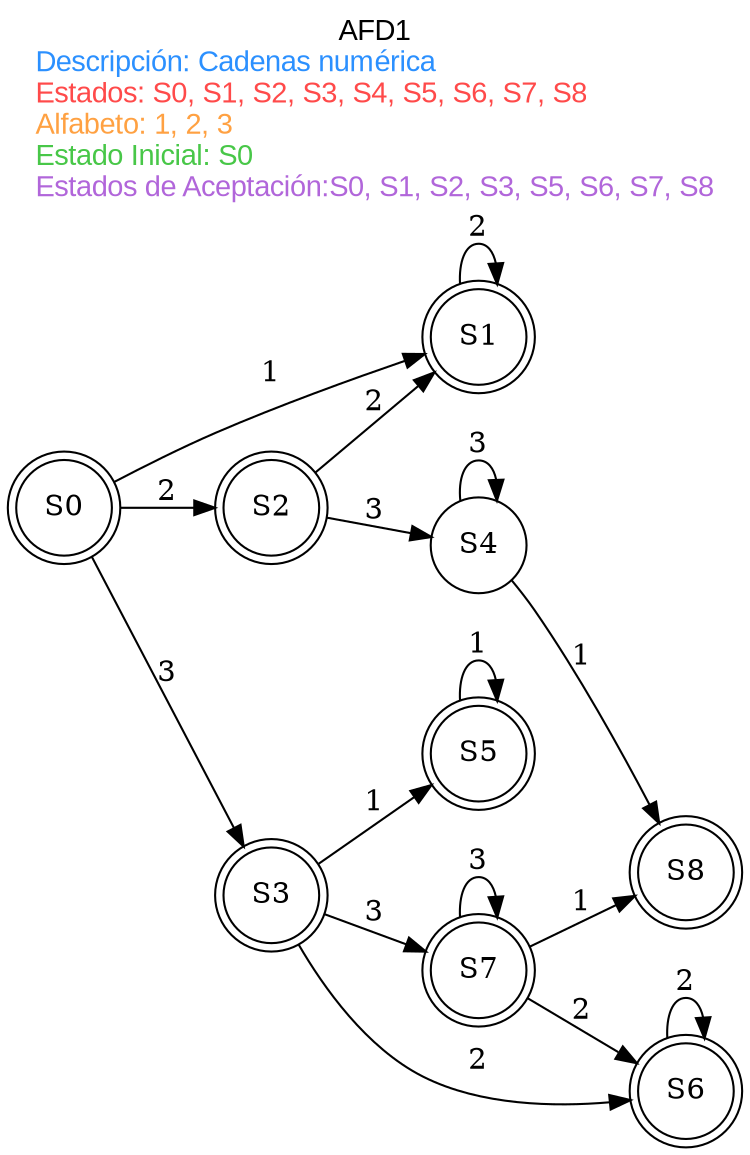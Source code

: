 digraph AFD1 {
	rankdir = LR;
	graph[fontname="Arial" labelloc=t];
	node[shape=circle];
	label=<
		<font color="black">AFD1</font><br/>
		<font color="#2B90FF">Descripción: Cadenas numérica</font><br align="left"/>
		<font color="#FF4A4A">Estados: S0, S1, S2, S3, S4, S5, S6, S7, S8</font><br align="left"/>
		<font color="#FFA142">Alfabeto: 1, 2, 3</font><br align="left"/>
		<font color="#48C748">Estado Inicial: S0</font><br align="left"/>
		<font color="#B166DA">Estados de Aceptación:S0, S1, S2, S3, S5, S6, S7, S8</font><br align="left"/>
	>;
	S0 [label="S0" peripheries=2];
	S1 [label="S1" peripheries=2];
	S2 [label="S2" peripheries=2];
	S3 [label="S3" peripheries=2];
	S4 [label="S4"];
	S5 [label="S5" peripheries=2];
	S6 [label="S6" peripheries=2];
	S7 [label="S7" peripheries=2];
	S8 [label="S8" peripheries=2];
	S3 -> S5 [label="1"];
	S3 -> S6 [label="2"];
	S3 -> S7 [label="3"];
	S4 -> S8 [label="1"];
	S4 -> S4 [label="3"];
	S5 -> S5 [label="1"];
	S6 -> S6 [label="2"];
	S7 -> S8 [label="1"];
	S7 -> S6 [label="2"];
	S7 -> S7 [label="3"];
	S0 -> S1 [label="1"];
	S0 -> S2 [label="2"];
	S0 -> S3 [label="3"];
	S1 -> S1 [label="2"];
	S2 -> S1 [label="2"];
	S2 -> S4 [label="3"];
}